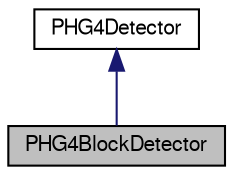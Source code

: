 digraph "PHG4BlockDetector"
{
  bgcolor="transparent";
  edge [fontname="FreeSans",fontsize="10",labelfontname="FreeSans",labelfontsize="10"];
  node [fontname="FreeSans",fontsize="10",shape=record];
  Node1 [label="PHG4BlockDetector",height=0.2,width=0.4,color="black", fillcolor="grey75", style="filled" fontcolor="black"];
  Node2 -> Node1 [dir="back",color="midnightblue",fontsize="10",style="solid",fontname="FreeSans"];
  Node2 [label="PHG4Detector",height=0.2,width=0.4,color="black",URL="$d3/de7/classPHG4Detector.html",tooltip="base class for phenix detector creation "];
}
